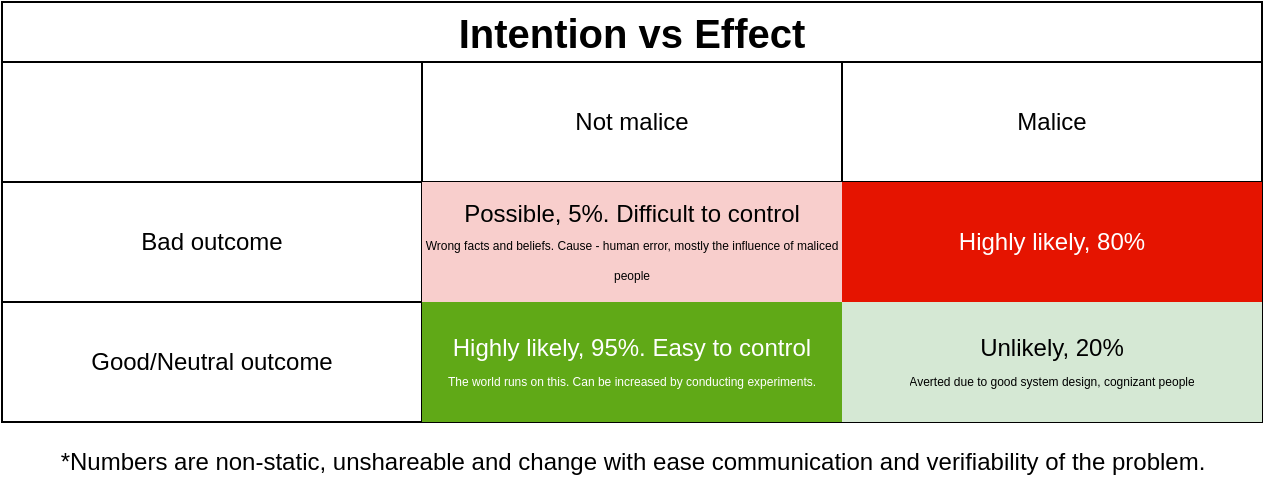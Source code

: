 <mxfile version="14.1.8" type="device"><diagram id="0zdd1SULLGFbHTmz245S" name="Page-1"><mxGraphModel dx="981" dy="563" grid="1" gridSize="10" guides="1" tooltips="1" connect="1" arrows="1" fold="1" page="1" pageScale="1" pageWidth="850" pageHeight="1100" math="0" shadow="0"><root><mxCell id="0"/><mxCell id="1" parent="0"/><mxCell id="ft1wjQvKCK4gkacqFeDN-1" value="&lt;font style=&quot;font-size: 20px&quot;&gt;Intention vs Effect&lt;/font&gt;" style="shape=table;html=1;whiteSpace=wrap;startSize=30;container=1;collapsible=0;childLayout=tableLayout;fontStyle=1;align=center;" parent="1" vertex="1"><mxGeometry x="330" y="340" width="630" height="210" as="geometry"/></mxCell><mxCell id="ft1wjQvKCK4gkacqFeDN-2" value="" style="shape=partialRectangle;html=1;whiteSpace=wrap;collapsible=0;dropTarget=0;pointerEvents=0;fillColor=none;top=0;left=0;bottom=0;right=0;points=[[0,0.5],[1,0.5]];portConstraint=eastwest;" parent="ft1wjQvKCK4gkacqFeDN-1" vertex="1"><mxGeometry y="30" width="630" height="60" as="geometry"/></mxCell><mxCell id="ft1wjQvKCK4gkacqFeDN-3" value="" style="shape=partialRectangle;html=1;whiteSpace=wrap;connectable=0;fillColor=none;top=0;left=0;bottom=0;right=0;overflow=hidden;" parent="ft1wjQvKCK4gkacqFeDN-2" vertex="1"><mxGeometry width="210" height="60" as="geometry"/></mxCell><mxCell id="ft1wjQvKCK4gkacqFeDN-4" value="Not malice" style="shape=partialRectangle;html=1;whiteSpace=wrap;connectable=0;fillColor=none;top=0;left=0;bottom=0;right=0;overflow=hidden;" parent="ft1wjQvKCK4gkacqFeDN-2" vertex="1"><mxGeometry x="210" width="210" height="60" as="geometry"/></mxCell><mxCell id="ft1wjQvKCK4gkacqFeDN-5" value="Malice" style="shape=partialRectangle;html=1;whiteSpace=wrap;connectable=0;fillColor=none;top=0;left=0;bottom=0;right=0;overflow=hidden;" parent="ft1wjQvKCK4gkacqFeDN-2" vertex="1"><mxGeometry x="420" width="210" height="60" as="geometry"/></mxCell><mxCell id="ft1wjQvKCK4gkacqFeDN-6" value="" style="shape=partialRectangle;html=1;whiteSpace=wrap;collapsible=0;dropTarget=0;pointerEvents=0;fillColor=none;top=0;left=0;bottom=0;right=0;points=[[0,0.5],[1,0.5]];portConstraint=eastwest;" parent="ft1wjQvKCK4gkacqFeDN-1" vertex="1"><mxGeometry y="90" width="630" height="60" as="geometry"/></mxCell><mxCell id="ft1wjQvKCK4gkacqFeDN-7" value="&lt;font style=&quot;font-size: 12px&quot;&gt;Bad outcome&lt;/font&gt;" style="shape=partialRectangle;html=1;whiteSpace=wrap;connectable=0;fillColor=none;top=0;left=0;bottom=0;right=0;overflow=hidden;" parent="ft1wjQvKCK4gkacqFeDN-6" vertex="1"><mxGeometry width="210" height="60" as="geometry"/></mxCell><mxCell id="ft1wjQvKCK4gkacqFeDN-8" value="Possible, 5%. Difficult to control&lt;br&gt;&lt;font style=&quot;font-size: 6px&quot;&gt;Wrong facts and beliefs. Cause - human error, mostly the influence of maliced people&lt;/font&gt;" style="shape=partialRectangle;html=1;whiteSpace=wrap;connectable=0;fillColor=#f8cecc;top=0;left=0;bottom=0;right=0;overflow=hidden;strokeColor=#b85450;align=center;" parent="ft1wjQvKCK4gkacqFeDN-6" vertex="1"><mxGeometry x="210" width="210" height="60" as="geometry"/></mxCell><mxCell id="ft1wjQvKCK4gkacqFeDN-9" value="Highly likely, 80%" style="shape=partialRectangle;html=1;whiteSpace=wrap;connectable=0;fillColor=#e51400;top=0;left=0;bottom=0;right=0;overflow=hidden;strokeColor=#B20000;fontColor=#ffffff;" parent="ft1wjQvKCK4gkacqFeDN-6" vertex="1"><mxGeometry x="420" width="210" height="60" as="geometry"/></mxCell><mxCell id="ft1wjQvKCK4gkacqFeDN-10" value="" style="shape=partialRectangle;html=1;whiteSpace=wrap;collapsible=0;dropTarget=0;pointerEvents=0;fillColor=none;top=0;left=0;bottom=0;right=0;points=[[0,0.5],[1,0.5]];portConstraint=eastwest;" parent="ft1wjQvKCK4gkacqFeDN-1" vertex="1"><mxGeometry y="150" width="630" height="60" as="geometry"/></mxCell><mxCell id="ft1wjQvKCK4gkacqFeDN-11" value="Good/Neutral outcome" style="shape=partialRectangle;html=1;whiteSpace=wrap;connectable=0;fillColor=none;top=0;left=0;bottom=0;right=0;overflow=hidden;" parent="ft1wjQvKCK4gkacqFeDN-10" vertex="1"><mxGeometry width="210" height="60" as="geometry"/></mxCell><mxCell id="ft1wjQvKCK4gkacqFeDN-12" value="Highly likely, 95%. Easy to control&lt;br style=&quot;font-size: 6px&quot;&gt;&lt;font style=&quot;font-size: 6px&quot;&gt;The world runs on this. Can be increased by conducting experiments.&lt;/font&gt;" style="shape=partialRectangle;html=1;whiteSpace=wrap;connectable=0;fillColor=#60a917;top=0;left=0;bottom=0;right=0;overflow=hidden;strokeColor=#2D7600;fontColor=#ffffff;" parent="ft1wjQvKCK4gkacqFeDN-10" vertex="1"><mxGeometry x="210" width="210" height="60" as="geometry"/></mxCell><mxCell id="ft1wjQvKCK4gkacqFeDN-13" value="Unlikely, 20%&lt;br&gt;&lt;font style=&quot;font-size: 6px&quot;&gt;Averted due to good system design, cognizant people&lt;/font&gt;" style="shape=partialRectangle;html=1;whiteSpace=wrap;connectable=0;fillColor=#d5e8d4;top=0;left=0;bottom=0;right=0;overflow=hidden;strokeColor=#82b366;" parent="ft1wjQvKCK4gkacqFeDN-10" vertex="1"><mxGeometry x="420" width="210" height="60" as="geometry"/></mxCell><mxCell id="ft1wjQvKCK4gkacqFeDN-14" value="*Numbers are non-static, unshareable and change with ease communication and verifiability of the problem." style="text;html=1;align=center;verticalAlign=middle;resizable=0;points=[];autosize=1;" parent="1" vertex="1"><mxGeometry x="350" y="560" width="590" height="20" as="geometry"/></mxCell></root></mxGraphModel></diagram></mxfile>